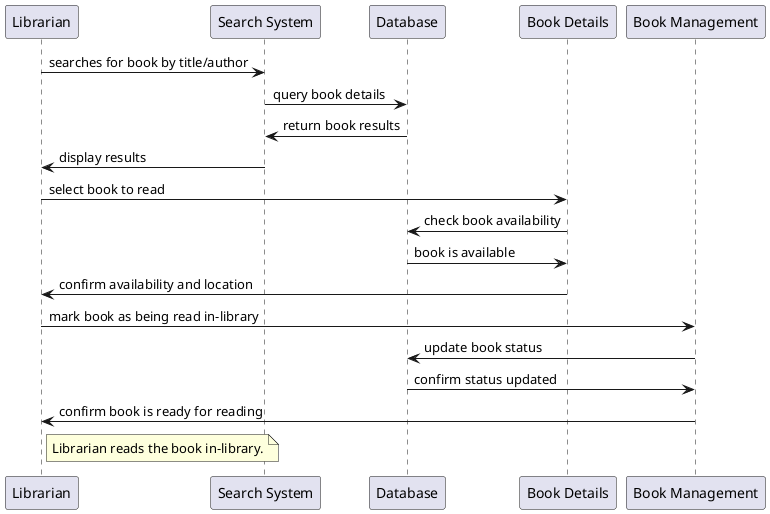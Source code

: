 @startuml
participant Librarian as lib
participant "Search System" as search
participant "Database" as db
participant "Book Details" as book
participant "Book Management" as manage

lib -> search : searches for book by title/author
search -> db : query book details
db -> search : return book results
search -> lib : display results

lib -> book : select book to read
book -> db : check book availability
db -> book : book is available
book -> lib : confirm availability and location

lib -> manage : mark book as being read in-library
manage -> db : update book status
db -> manage : confirm status updated
manage -> lib : confirm book is ready for reading

note right of lib : Librarian reads the book in-library.

@enduml